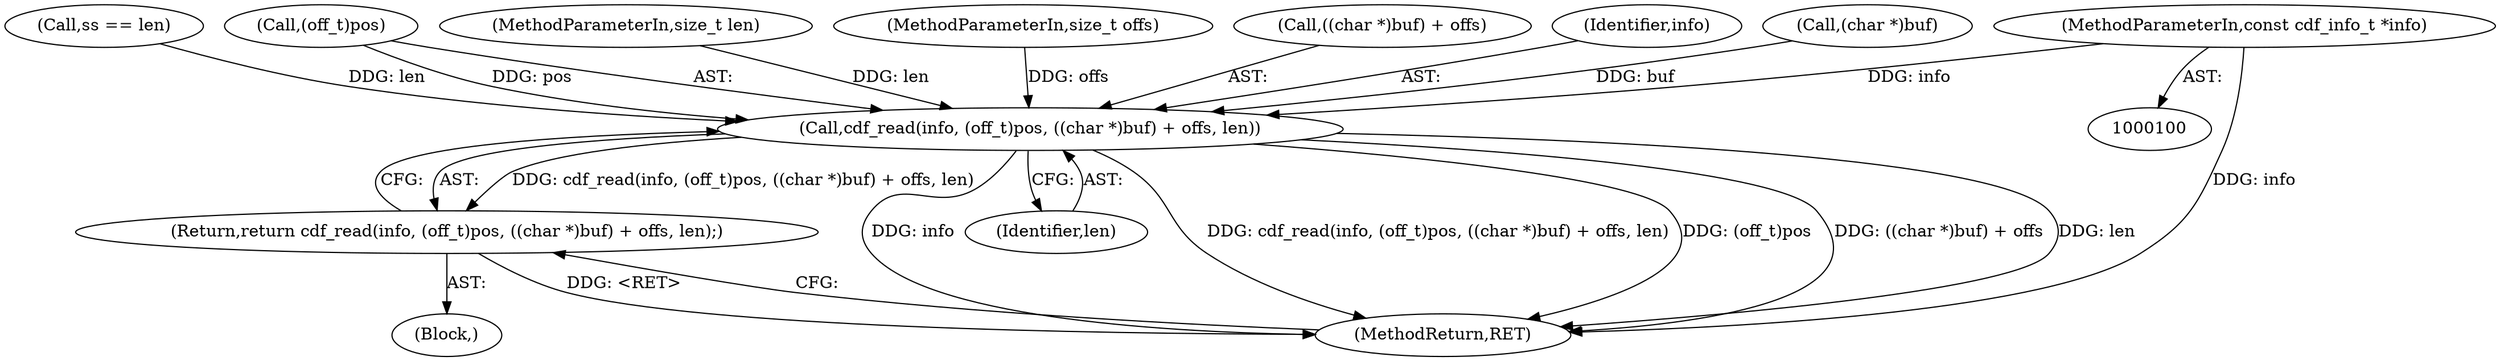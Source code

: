 digraph "0_file_1859fdb4e67c49c463c4e0078054335cd46ba295_0@pointer" {
"1000101" [label="(MethodParameterIn,const cdf_info_t *info)"];
"1000124" [label="(Call,cdf_read(info, (off_t)pos, ((char *)buf) + offs, len))"];
"1000123" [label="(Return,return cdf_read(info, (off_t)pos, ((char *)buf) + offs, len);)"];
"1000120" [label="(Call,ss == len)"];
"1000107" [label="(Block,)"];
"1000101" [label="(MethodParameterIn,const cdf_info_t *info)"];
"1000124" [label="(Call,cdf_read(info, (off_t)pos, ((char *)buf) + offs, len))"];
"1000134" [label="(Identifier,len)"];
"1000126" [label="(Call,(off_t)pos)"];
"1000104" [label="(MethodParameterIn,size_t len)"];
"1000103" [label="(MethodParameterIn,size_t offs)"];
"1000135" [label="(MethodReturn,RET)"];
"1000129" [label="(Call,((char *)buf) + offs)"];
"1000125" [label="(Identifier,info)"];
"1000123" [label="(Return,return cdf_read(info, (off_t)pos, ((char *)buf) + offs, len);)"];
"1000130" [label="(Call,(char *)buf)"];
"1000101" -> "1000100"  [label="AST: "];
"1000101" -> "1000135"  [label="DDG: info"];
"1000101" -> "1000124"  [label="DDG: info"];
"1000124" -> "1000123"  [label="AST: "];
"1000124" -> "1000134"  [label="CFG: "];
"1000125" -> "1000124"  [label="AST: "];
"1000126" -> "1000124"  [label="AST: "];
"1000129" -> "1000124"  [label="AST: "];
"1000134" -> "1000124"  [label="AST: "];
"1000123" -> "1000124"  [label="CFG: "];
"1000124" -> "1000135"  [label="DDG: info"];
"1000124" -> "1000135"  [label="DDG: cdf_read(info, (off_t)pos, ((char *)buf) + offs, len)"];
"1000124" -> "1000135"  [label="DDG: (off_t)pos"];
"1000124" -> "1000135"  [label="DDG: ((char *)buf) + offs"];
"1000124" -> "1000135"  [label="DDG: len"];
"1000124" -> "1000123"  [label="DDG: cdf_read(info, (off_t)pos, ((char *)buf) + offs, len)"];
"1000126" -> "1000124"  [label="DDG: pos"];
"1000130" -> "1000124"  [label="DDG: buf"];
"1000103" -> "1000124"  [label="DDG: offs"];
"1000120" -> "1000124"  [label="DDG: len"];
"1000104" -> "1000124"  [label="DDG: len"];
"1000123" -> "1000107"  [label="AST: "];
"1000135" -> "1000123"  [label="CFG: "];
"1000123" -> "1000135"  [label="DDG: <RET>"];
}
